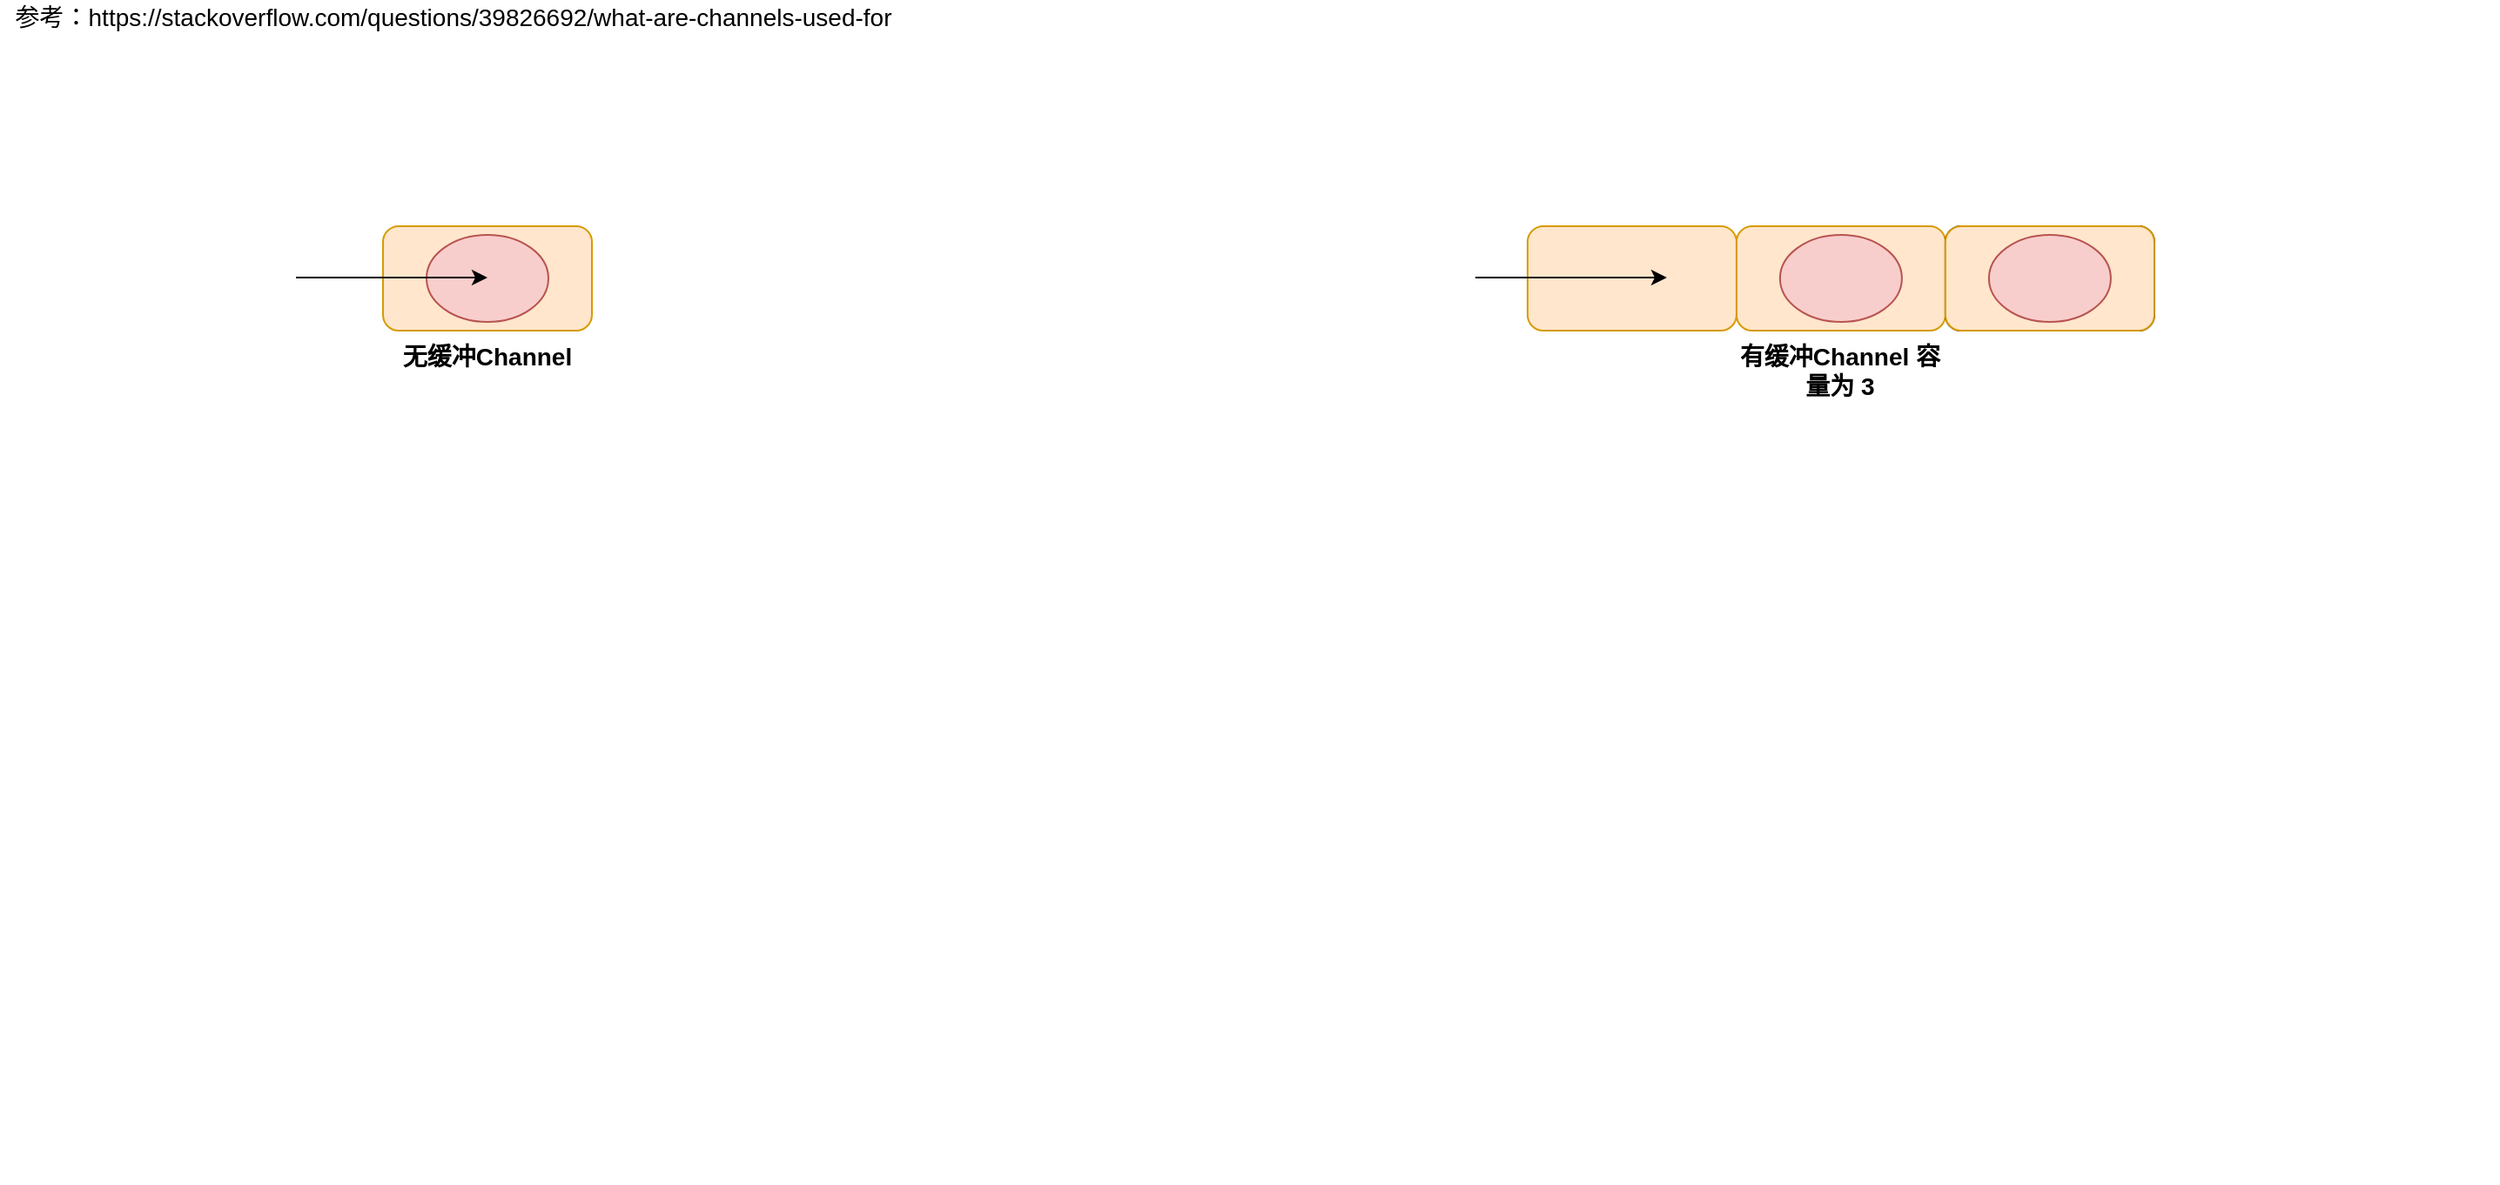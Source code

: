 <mxfile version="12.9.3" type="device" pages="2"><diagram id="2-M57R_hSXT9vt3cvuRG" name="channel"><mxGraphModel dx="1024" dy="592" grid="1" gridSize="10" guides="1" tooltips="1" connect="1" arrows="1" fold="1" page="1" pageScale="1" pageWidth="3300" pageHeight="4681" math="0" shadow="0"><root><mxCell id="0"/><mxCell id="1" parent="0"/><mxCell id="vdRSsDVSUpke1YgxUN4T-1" value="" style="shape=image;verticalLabelPosition=bottom;labelBackgroundColor=#ffffff;verticalAlign=top;aspect=fixed;imageAspect=0;image=https://i.stack.imgur.com/Lq7ZG.png;" vertex="1" parent="1"><mxGeometry x="90" y="290" width="520" height="397" as="geometry"/></mxCell><mxCell id="vdRSsDVSUpke1YgxUN4T-16" value="" style="group;fontStyle=1;fontSize=14;" vertex="1" connectable="0" parent="1"><mxGeometry x="290" y="150" width="120" height="60" as="geometry"/></mxCell><mxCell id="vdRSsDVSUpke1YgxUN4T-2" value="无缓冲Channel" style="rounded=1;whiteSpace=wrap;html=1;labelPosition=center;verticalLabelPosition=bottom;align=center;verticalAlign=top;fillColor=#ffe6cc;strokeColor=#d79b00;fontStyle=1;fontSize=14;" vertex="1" parent="vdRSsDVSUpke1YgxUN4T-16"><mxGeometry width="120" height="60" as="geometry"/></mxCell><mxCell id="vdRSsDVSUpke1YgxUN4T-12" value="" style="ellipse;whiteSpace=wrap;html=1;fillColor=#f8cecc;strokeColor=#b85450;fontStyle=1;fontSize=14;" vertex="1" parent="vdRSsDVSUpke1YgxUN4T-16"><mxGeometry x="25" y="5" width="70" height="50" as="geometry"/></mxCell><mxCell id="vdRSsDVSUpke1YgxUN4T-21" value="" style="endArrow=classic;html=1;fontStyle=1;fontSize=14;" edge="1" parent="vdRSsDVSUpke1YgxUN4T-16"><mxGeometry width="50" height="50" relative="1" as="geometry"><mxPoint x="-50" y="29.5" as="sourcePoint"/><mxPoint x="60.0" y="29.5" as="targetPoint"/></mxGeometry></mxCell><mxCell id="vdRSsDVSUpke1YgxUN4T-17" value="" style="group;fontStyle=1;fontSize=14;" vertex="1" connectable="0" parent="1"><mxGeometry x="917.45" y="150" width="390" height="60" as="geometry"/></mxCell><mxCell id="vdRSsDVSUpke1YgxUN4T-7" value="有缓冲Channel 容量为 3" style="rounded=1;whiteSpace=wrap;html=1;labelPosition=center;verticalLabelPosition=bottom;align=center;verticalAlign=top;fillColor=#ffe6cc;strokeColor=#d79b00;fontStyle=1;fontSize=14;" vertex="1" parent="vdRSsDVSUpke1YgxUN4T-17"><mxGeometry x="150" width="120" height="60" as="geometry"/></mxCell><mxCell id="vdRSsDVSUpke1YgxUN4T-9" value="" style="rounded=1;whiteSpace=wrap;html=1;labelPosition=center;verticalLabelPosition=bottom;align=center;verticalAlign=top;fillColor=#ffe6cc;strokeColor=#d79b00;fontStyle=1;fontSize=14;" vertex="1" parent="vdRSsDVSUpke1YgxUN4T-17"><mxGeometry x="30" width="120" height="60" as="geometry"/></mxCell><mxCell id="vdRSsDVSUpke1YgxUN4T-10" value="" style="rounded=1;whiteSpace=wrap;html=1;labelPosition=center;verticalLabelPosition=bottom;align=center;verticalAlign=top;fontStyle=1;fontSize=14;" vertex="1" parent="vdRSsDVSUpke1YgxUN4T-17"><mxGeometry x="270" width="120" height="60" as="geometry"/></mxCell><mxCell id="vdRSsDVSUpke1YgxUN4T-11" value="" style="rounded=1;whiteSpace=wrap;html=1;labelPosition=center;verticalLabelPosition=bottom;align=center;verticalAlign=top;fillColor=#ffe6cc;strokeColor=#d79b00;fontStyle=1;fontSize=14;" vertex="1" parent="vdRSsDVSUpke1YgxUN4T-17"><mxGeometry x="270" width="120" height="60" as="geometry"/></mxCell><mxCell id="vdRSsDVSUpke1YgxUN4T-13" value="" style="ellipse;whiteSpace=wrap;html=1;fillColor=#f8cecc;strokeColor=#b85450;fontStyle=1;fontSize=14;" vertex="1" parent="vdRSsDVSUpke1YgxUN4T-17"><mxGeometry x="295" y="5" width="70" height="50" as="geometry"/></mxCell><mxCell id="vdRSsDVSUpke1YgxUN4T-14" value="" style="ellipse;whiteSpace=wrap;html=1;fillColor=#f8cecc;strokeColor=#b85450;fontStyle=1;fontSize=14;" vertex="1" parent="vdRSsDVSUpke1YgxUN4T-17"><mxGeometry x="175" y="5" width="70" height="50" as="geometry"/></mxCell><mxCell id="vdRSsDVSUpke1YgxUN4T-15" value="" style="endArrow=classic;html=1;fontStyle=1;fontSize=14;" edge="1" parent="vdRSsDVSUpke1YgxUN4T-17"><mxGeometry width="50" height="50" relative="1" as="geometry"><mxPoint y="29.5" as="sourcePoint"/><mxPoint x="110" y="29.5" as="targetPoint"/></mxGeometry></mxCell><mxCell id="vdRSsDVSUpke1YgxUN4T-19" value="" style="shape=image;verticalLabelPosition=bottom;labelBackgroundColor=#ffffff;verticalAlign=top;aspect=fixed;imageAspect=0;image=https://i.stack.imgur.com/kSx6w.png;" vertex="1" parent="1"><mxGeometry x="720" y="300" width="784.91" height="400" as="geometry"/></mxCell><mxCell id="vdRSsDVSUpke1YgxUN4T-20" value="参考：https://stackoverflow.com/questions/39826692/what-are-channels-used-for" style="text;html=1;align=center;verticalAlign=middle;resizable=0;points=[];autosize=1;fontSize=14;" vertex="1" parent="1"><mxGeometry x="70" y="20" width="520" height="20" as="geometry"/></mxCell></root></mxGraphModel></diagram><diagram id="Z6-coDT_u3BUAhlZTkRJ" name="goroutine"><mxGraphModel dx="1024" dy="592" grid="1" gridSize="10" guides="1" tooltips="1" connect="1" arrows="1" fold="1" page="1" pageScale="1" pageWidth="3300" pageHeight="4681" math="0" shadow="0"><root><mxCell id="xYv2DXQ_Mi1SY1U7kh-P-0"/><mxCell id="xYv2DXQ_Mi1SY1U7kh-P-1" parent="xYv2DXQ_Mi1SY1U7kh-P-0"/><mxCell id="hMyUyxM57gv2m4dREiAG-8" style="edgeStyle=orthogonalEdgeStyle;rounded=0;orthogonalLoop=1;jettySize=auto;html=1;exitX=0.5;exitY=1;exitDx=0;exitDy=0;entryX=0.5;entryY=0;entryDx=0;entryDy=0;fontSize=14;" edge="1" parent="xYv2DXQ_Mi1SY1U7kh-P-1" source="hMyUyxM57gv2m4dREiAG-2" target="hMyUyxM57gv2m4dREiAG-3"><mxGeometry relative="1" as="geometry"/></mxCell><mxCell id="hMyUyxM57gv2m4dREiAG-2" value="Start" style="rounded=1;whiteSpace=wrap;html=1;fontSize=14;fillColor=#AADEE6;strokeColor=#10739e;" vertex="1" parent="xYv2DXQ_Mi1SY1U7kh-P-1"><mxGeometry x="160" y="110" width="120" height="60" as="geometry"/></mxCell><mxCell id="hMyUyxM57gv2m4dREiAG-9" style="edgeStyle=orthogonalEdgeStyle;rounded=0;orthogonalLoop=1;jettySize=auto;html=1;exitX=0.5;exitY=1;exitDx=0;exitDy=0;fontSize=14;" edge="1" parent="xYv2DXQ_Mi1SY1U7kh-P-1" source="hMyUyxM57gv2m4dREiAG-3" target="hMyUyxM57gv2m4dREiAG-4"><mxGeometry relative="1" as="geometry"/></mxCell><mxCell id="hMyUyxM57gv2m4dREiAG-3" value="Task 1" style="rounded=1;whiteSpace=wrap;html=1;fontSize=14;fillColor=#AADEE6;strokeColor=#10739e;" vertex="1" parent="xYv2DXQ_Mi1SY1U7kh-P-1"><mxGeometry x="160" y="210" width="120" height="60" as="geometry"/></mxCell><mxCell id="hMyUyxM57gv2m4dREiAG-10" style="edgeStyle=orthogonalEdgeStyle;rounded=0;orthogonalLoop=1;jettySize=auto;html=1;exitX=0.5;exitY=1;exitDx=0;exitDy=0;fontSize=14;" edge="1" parent="xYv2DXQ_Mi1SY1U7kh-P-1" source="hMyUyxM57gv2m4dREiAG-4" target="hMyUyxM57gv2m4dREiAG-5"><mxGeometry relative="1" as="geometry"/></mxCell><mxCell id="hMyUyxM57gv2m4dREiAG-4" value="Task 2" style="rounded=1;whiteSpace=wrap;html=1;fontSize=14;fillColor=#AADEE6;strokeColor=#10739e;" vertex="1" parent="xYv2DXQ_Mi1SY1U7kh-P-1"><mxGeometry x="160" y="320" width="120" height="60" as="geometry"/></mxCell><mxCell id="hMyUyxM57gv2m4dREiAG-11" style="edgeStyle=orthogonalEdgeStyle;rounded=0;orthogonalLoop=1;jettySize=auto;html=1;exitX=0.5;exitY=1;exitDx=0;exitDy=0;fontSize=14;" edge="1" parent="xYv2DXQ_Mi1SY1U7kh-P-1" source="hMyUyxM57gv2m4dREiAG-5" target="hMyUyxM57gv2m4dREiAG-6"><mxGeometry relative="1" as="geometry"/></mxCell><mxCell id="hMyUyxM57gv2m4dREiAG-5" value="Task 3" style="rounded=1;whiteSpace=wrap;html=1;fontSize=14;fillColor=#AADEE6;strokeColor=#10739e;" vertex="1" parent="xYv2DXQ_Mi1SY1U7kh-P-1"><mxGeometry x="160" y="420" width="120" height="60" as="geometry"/></mxCell><mxCell id="hMyUyxM57gv2m4dREiAG-6" value="End" style="rounded=1;whiteSpace=wrap;html=1;fontSize=14;fillColor=#AADEE6;strokeColor=#10739e;" vertex="1" parent="xYv2DXQ_Mi1SY1U7kh-P-1"><mxGeometry x="160" y="520" width="120" height="60" as="geometry"/></mxCell><mxCell id="hMyUyxM57gv2m4dREiAG-7" value="&lt;b&gt;&lt;font style=&quot;font-size: 24px&quot;&gt;Sync&lt;/font&gt;&lt;/b&gt;" style="text;html=1;align=center;verticalAlign=middle;resizable=0;points=[];autosize=1;fontSize=14;" vertex="1" parent="xYv2DXQ_Mi1SY1U7kh-P-1"><mxGeometry x="185" y="52" width="70" height="30" as="geometry"/></mxCell><mxCell id="hMyUyxM57gv2m4dREiAG-17" style="edgeStyle=orthogonalEdgeStyle;rounded=0;orthogonalLoop=1;jettySize=auto;html=1;exitX=0.5;exitY=1;exitDx=0;exitDy=0;fontSize=14;" edge="1" parent="xYv2DXQ_Mi1SY1U7kh-P-1" source="hMyUyxM57gv2m4dREiAG-12" target="hMyUyxM57gv2m4dREiAG-14"><mxGeometry relative="1" as="geometry"/></mxCell><mxCell id="hMyUyxM57gv2m4dREiAG-19" style="edgeStyle=orthogonalEdgeStyle;rounded=0;orthogonalLoop=1;jettySize=auto;html=1;exitX=0.5;exitY=1;exitDx=0;exitDy=0;fontSize=14;" edge="1" parent="xYv2DXQ_Mi1SY1U7kh-P-1" source="hMyUyxM57gv2m4dREiAG-12" target="hMyUyxM57gv2m4dREiAG-15"><mxGeometry relative="1" as="geometry"/></mxCell><mxCell id="hMyUyxM57gv2m4dREiAG-20" style="edgeStyle=orthogonalEdgeStyle;rounded=0;orthogonalLoop=1;jettySize=auto;html=1;exitX=0.5;exitY=1;exitDx=0;exitDy=0;fontSize=14;" edge="1" parent="xYv2DXQ_Mi1SY1U7kh-P-1" source="hMyUyxM57gv2m4dREiAG-12" target="hMyUyxM57gv2m4dREiAG-13"><mxGeometry relative="1" as="geometry"/></mxCell><mxCell id="hMyUyxM57gv2m4dREiAG-12" value="Start" style="rounded=1;whiteSpace=wrap;html=1;fontSize=14;fillColor=#AADEE6;strokeColor=#10739e;" vertex="1" parent="xYv2DXQ_Mi1SY1U7kh-P-1"><mxGeometry x="630" y="110" width="120" height="60" as="geometry"/></mxCell><mxCell id="hMyUyxM57gv2m4dREiAG-21" style="edgeStyle=orthogonalEdgeStyle;rounded=0;orthogonalLoop=1;jettySize=auto;html=1;exitX=0.5;exitY=1;exitDx=0;exitDy=0;entryX=0;entryY=0.5;entryDx=0;entryDy=0;fontSize=14;" edge="1" parent="xYv2DXQ_Mi1SY1U7kh-P-1" source="hMyUyxM57gv2m4dREiAG-13" target="hMyUyxM57gv2m4dREiAG-16"><mxGeometry relative="1" as="geometry"/></mxCell><mxCell id="hMyUyxM57gv2m4dREiAG-13" value="Task 1" style="rounded=1;whiteSpace=wrap;html=1;fontSize=14;fillColor=#AADEE6;strokeColor=#10739e;" vertex="1" parent="xYv2DXQ_Mi1SY1U7kh-P-1"><mxGeometry x="460" y="320" width="120" height="60" as="geometry"/></mxCell><mxCell id="hMyUyxM57gv2m4dREiAG-18" style="edgeStyle=orthogonalEdgeStyle;rounded=0;orthogonalLoop=1;jettySize=auto;html=1;exitX=0.5;exitY=1;exitDx=0;exitDy=0;fontSize=14;" edge="1" parent="xYv2DXQ_Mi1SY1U7kh-P-1" source="hMyUyxM57gv2m4dREiAG-14" target="hMyUyxM57gv2m4dREiAG-16"><mxGeometry relative="1" as="geometry"/></mxCell><mxCell id="hMyUyxM57gv2m4dREiAG-14" value="Task 2" style="rounded=1;whiteSpace=wrap;html=1;fontSize=14;fillColor=#AADEE6;strokeColor=#10739e;" vertex="1" parent="xYv2DXQ_Mi1SY1U7kh-P-1"><mxGeometry x="630" y="320" width="120" height="60" as="geometry"/></mxCell><mxCell id="hMyUyxM57gv2m4dREiAG-22" style="edgeStyle=orthogonalEdgeStyle;rounded=0;orthogonalLoop=1;jettySize=auto;html=1;exitX=0.5;exitY=1;exitDx=0;exitDy=0;entryX=1;entryY=0.5;entryDx=0;entryDy=0;fontSize=14;" edge="1" parent="xYv2DXQ_Mi1SY1U7kh-P-1" source="hMyUyxM57gv2m4dREiAG-15" target="hMyUyxM57gv2m4dREiAG-16"><mxGeometry relative="1" as="geometry"/></mxCell><mxCell id="hMyUyxM57gv2m4dREiAG-15" value="Task 3" style="rounded=1;whiteSpace=wrap;html=1;fontSize=14;fillColor=#AADEE6;strokeColor=#10739e;" vertex="1" parent="xYv2DXQ_Mi1SY1U7kh-P-1"><mxGeometry x="800" y="320" width="120" height="60" as="geometry"/></mxCell><mxCell id="hMyUyxM57gv2m4dREiAG-16" value="End" style="rounded=1;whiteSpace=wrap;html=1;fontSize=14;fillColor=#AADEE6;strokeColor=#10739e;" vertex="1" parent="xYv2DXQ_Mi1SY1U7kh-P-1"><mxGeometry x="630" y="520" width="120" height="60" as="geometry"/></mxCell><mxCell id="hMyUyxM57gv2m4dREiAG-23" value="&lt;b&gt;&lt;font style=&quot;font-size: 24px&quot;&gt;ASync&lt;/font&gt;&lt;/b&gt;" style="text;html=1;align=center;verticalAlign=middle;resizable=0;points=[];autosize=1;fontSize=14;" vertex="1" parent="xYv2DXQ_Mi1SY1U7kh-P-1"><mxGeometry x="645" y="52" width="90" height="30" as="geometry"/></mxCell></root></mxGraphModel></diagram></mxfile>